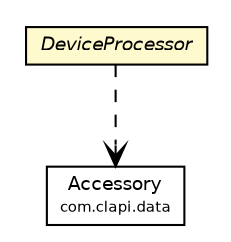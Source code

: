 #!/usr/local/bin/dot
#
# Class diagram 
# Generated by UMLGraph version 5.1 (http://www.umlgraph.org/)
#

digraph G {
	edge [fontname="Helvetica",fontsize=10,labelfontname="Helvetica",labelfontsize=10];
	node [fontname="Helvetica",fontsize=10,shape=plaintext];
	nodesep=0.25;
	ranksep=0.5;
	// com.connectlife.coreserver.environment.DeviceProcessor
	c1389 [label=<<table title="com.connectlife.coreserver.environment.DeviceProcessor" border="0" cellborder="1" cellspacing="0" cellpadding="2" port="p" bgcolor="lemonChiffon" href="./DeviceProcessor.html">
		<tr><td><table border="0" cellspacing="0" cellpadding="1">
<tr><td align="center" balign="center"><font face="Helvetica-Oblique"> DeviceProcessor </font></td></tr>
		</table></td></tr>
		</table>>, fontname="Helvetica", fontcolor="black", fontsize=9.0];
	// com.connectlife.coreserver.environment.DeviceProcessor DEPEND com.clapi.data.Accessory
	c1389:p -> c1412:p [taillabel="", label="", headlabel="", fontname="Helvetica", fontcolor="black", fontsize=10.0, color="black", arrowhead=open, style=dashed];
	// com.clapi.data.Accessory
	c1412 [label=<<table title="com.clapi.data.Accessory" border="0" cellborder="1" cellspacing="0" cellpadding="2" port="p" href="http://java.sun.com/j2se/1.4.2/docs/api/com/clapi/data/Accessory.html">
		<tr><td><table border="0" cellspacing="0" cellpadding="1">
<tr><td align="center" balign="center"> Accessory </td></tr>
<tr><td align="center" balign="center"><font point-size="7.0"> com.clapi.data </font></td></tr>
		</table></td></tr>
		</table>>, fontname="Helvetica", fontcolor="black", fontsize=9.0];
}

